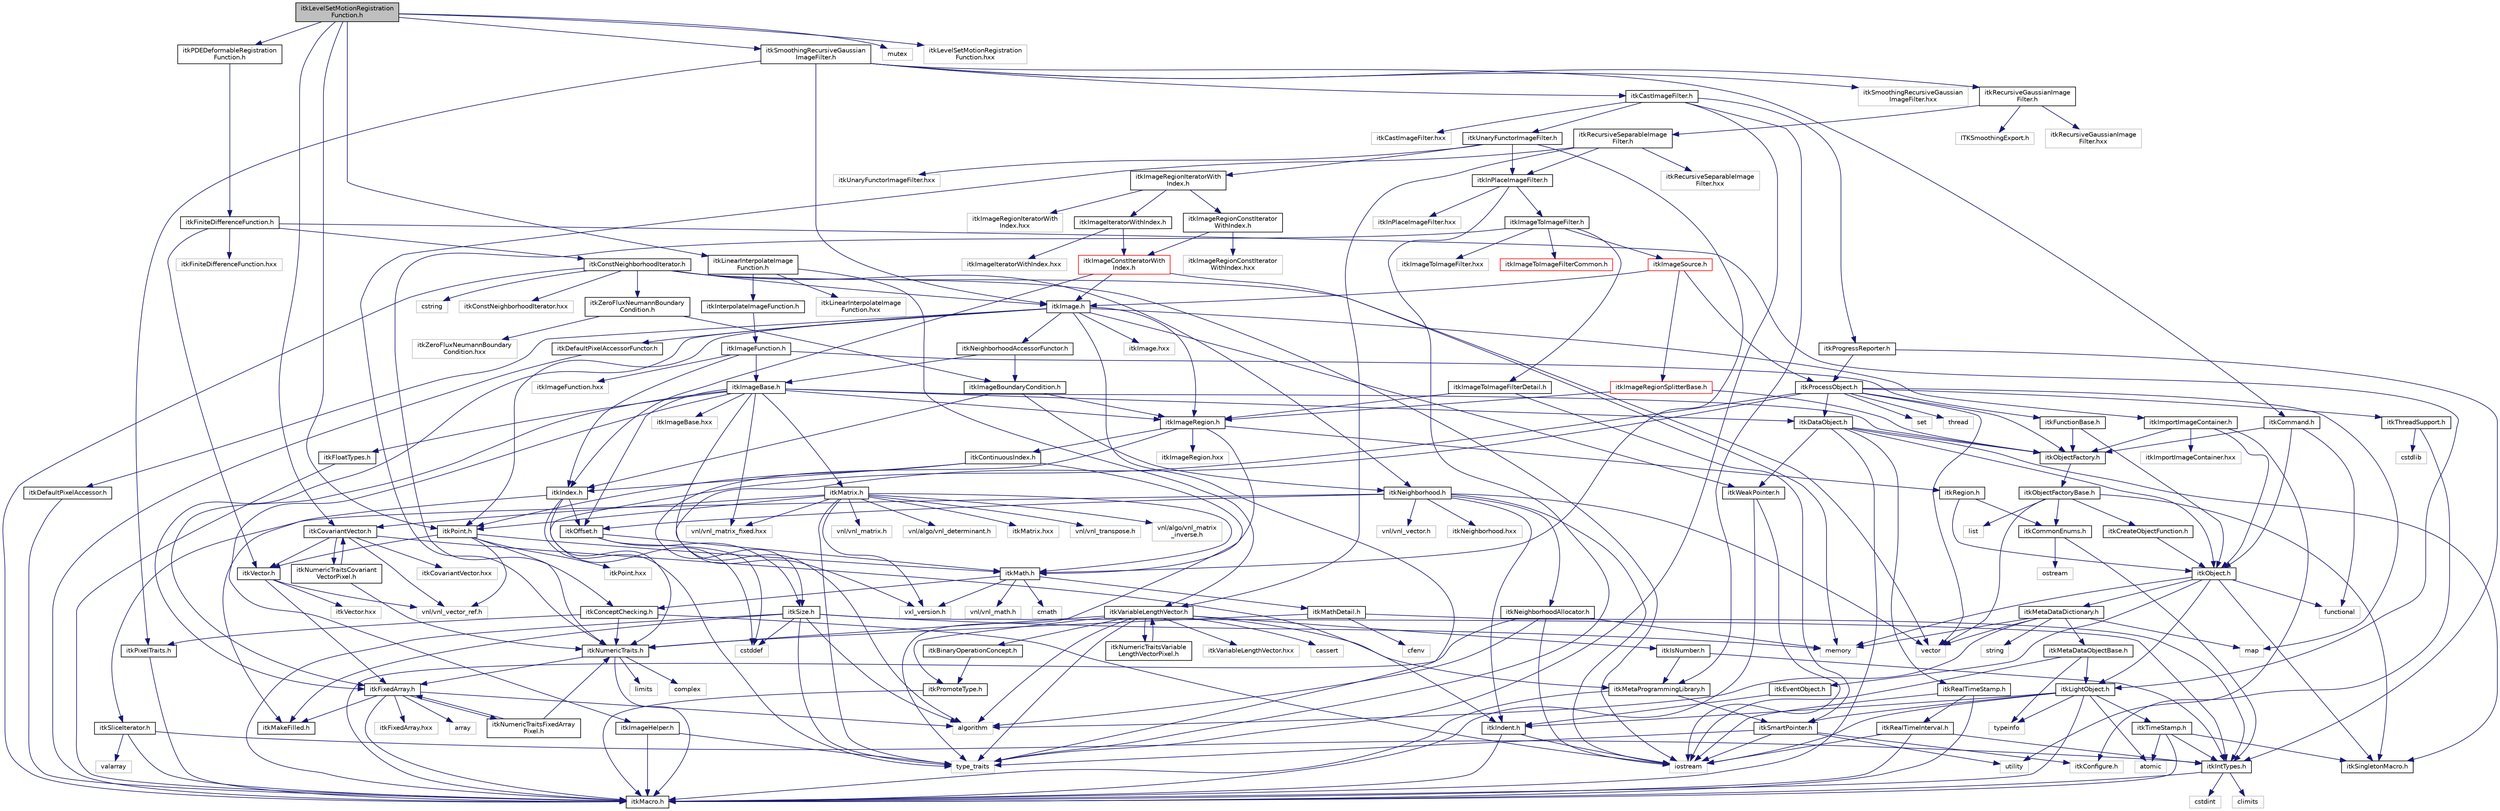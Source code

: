 digraph "itkLevelSetMotionRegistrationFunction.h"
{
 // LATEX_PDF_SIZE
  edge [fontname="Helvetica",fontsize="10",labelfontname="Helvetica",labelfontsize="10"];
  node [fontname="Helvetica",fontsize="10",shape=record];
  Node1 [label="itkLevelSetMotionRegistration\lFunction.h",height=0.2,width=0.4,color="black", fillcolor="grey75", style="filled", fontcolor="black",tooltip=" "];
  Node1 -> Node2 [color="midnightblue",fontsize="10",style="solid",fontname="Helvetica"];
  Node2 [label="itkPDEDeformableRegistration\lFunction.h",height=0.2,width=0.4,color="black", fillcolor="white", style="filled",URL="$itkPDEDeformableRegistrationFunction_8h.html",tooltip=" "];
  Node2 -> Node3 [color="midnightblue",fontsize="10",style="solid",fontname="Helvetica"];
  Node3 [label="itkFiniteDifferenceFunction.h",height=0.2,width=0.4,color="black", fillcolor="white", style="filled",URL="$itkFiniteDifferenceFunction_8h.html",tooltip=" "];
  Node3 -> Node4 [color="midnightblue",fontsize="10",style="solid",fontname="Helvetica"];
  Node4 [label="itkLightObject.h",height=0.2,width=0.4,color="black", fillcolor="white", style="filled",URL="$itkLightObject_8h.html",tooltip=" "];
  Node4 -> Node5 [color="midnightblue",fontsize="10",style="solid",fontname="Helvetica"];
  Node5 [label="itkMacro.h",height=0.2,width=0.4,color="black", fillcolor="white", style="filled",URL="$itkMacro_8h.html",tooltip=" "];
  Node4 -> Node6 [color="midnightblue",fontsize="10",style="solid",fontname="Helvetica"];
  Node6 [label="itkSmartPointer.h",height=0.2,width=0.4,color="black", fillcolor="white", style="filled",URL="$itkSmartPointer_8h.html",tooltip=" "];
  Node6 -> Node7 [color="midnightblue",fontsize="10",style="solid",fontname="Helvetica"];
  Node7 [label="iostream",height=0.2,width=0.4,color="grey75", fillcolor="white", style="filled",tooltip=" "];
  Node6 -> Node8 [color="midnightblue",fontsize="10",style="solid",fontname="Helvetica"];
  Node8 [label="utility",height=0.2,width=0.4,color="grey75", fillcolor="white", style="filled",tooltip=" "];
  Node6 -> Node9 [color="midnightblue",fontsize="10",style="solid",fontname="Helvetica"];
  Node9 [label="type_traits",height=0.2,width=0.4,color="grey75", fillcolor="white", style="filled",tooltip=" "];
  Node6 -> Node10 [color="midnightblue",fontsize="10",style="solid",fontname="Helvetica"];
  Node10 [label="itkConfigure.h",height=0.2,width=0.4,color="grey75", fillcolor="white", style="filled",tooltip=" "];
  Node4 -> Node11 [color="midnightblue",fontsize="10",style="solid",fontname="Helvetica"];
  Node11 [label="itkTimeStamp.h",height=0.2,width=0.4,color="black", fillcolor="white", style="filled",URL="$itkTimeStamp_8h.html",tooltip=" "];
  Node11 -> Node5 [color="midnightblue",fontsize="10",style="solid",fontname="Helvetica"];
  Node11 -> Node12 [color="midnightblue",fontsize="10",style="solid",fontname="Helvetica"];
  Node12 [label="itkIntTypes.h",height=0.2,width=0.4,color="black", fillcolor="white", style="filled",URL="$itkIntTypes_8h.html",tooltip=" "];
  Node12 -> Node5 [color="midnightblue",fontsize="10",style="solid",fontname="Helvetica"];
  Node12 -> Node13 [color="midnightblue",fontsize="10",style="solid",fontname="Helvetica"];
  Node13 [label="cstdint",height=0.2,width=0.4,color="grey75", fillcolor="white", style="filled",tooltip=" "];
  Node12 -> Node14 [color="midnightblue",fontsize="10",style="solid",fontname="Helvetica"];
  Node14 [label="climits",height=0.2,width=0.4,color="grey75", fillcolor="white", style="filled",tooltip=" "];
  Node11 -> Node15 [color="midnightblue",fontsize="10",style="solid",fontname="Helvetica"];
  Node15 [label="atomic",height=0.2,width=0.4,color="grey75", fillcolor="white", style="filled",tooltip=" "];
  Node11 -> Node16 [color="midnightblue",fontsize="10",style="solid",fontname="Helvetica"];
  Node16 [label="itkSingletonMacro.h",height=0.2,width=0.4,color="black", fillcolor="white", style="filled",URL="$itkSingletonMacro_8h.html",tooltip=" "];
  Node4 -> Node17 [color="midnightblue",fontsize="10",style="solid",fontname="Helvetica"];
  Node17 [label="itkIndent.h",height=0.2,width=0.4,color="black", fillcolor="white", style="filled",URL="$itkIndent_8h.html",tooltip=" "];
  Node17 -> Node5 [color="midnightblue",fontsize="10",style="solid",fontname="Helvetica"];
  Node17 -> Node7 [color="midnightblue",fontsize="10",style="solid",fontname="Helvetica"];
  Node4 -> Node15 [color="midnightblue",fontsize="10",style="solid",fontname="Helvetica"];
  Node4 -> Node7 [color="midnightblue",fontsize="10",style="solid",fontname="Helvetica"];
  Node4 -> Node18 [color="midnightblue",fontsize="10",style="solid",fontname="Helvetica"];
  Node18 [label="typeinfo",height=0.2,width=0.4,color="grey75", fillcolor="white", style="filled",tooltip=" "];
  Node3 -> Node19 [color="midnightblue",fontsize="10",style="solid",fontname="Helvetica"];
  Node19 [label="itkConstNeighborhoodIterator.h",height=0.2,width=0.4,color="black", fillcolor="white", style="filled",URL="$itkConstNeighborhoodIterator_8h.html",tooltip=" "];
  Node19 -> Node20 [color="midnightblue",fontsize="10",style="solid",fontname="Helvetica"];
  Node20 [label="vector",height=0.2,width=0.4,color="grey75", fillcolor="white", style="filled",tooltip=" "];
  Node19 -> Node21 [color="midnightblue",fontsize="10",style="solid",fontname="Helvetica"];
  Node21 [label="cstring",height=0.2,width=0.4,color="grey75", fillcolor="white", style="filled",tooltip=" "];
  Node19 -> Node7 [color="midnightblue",fontsize="10",style="solid",fontname="Helvetica"];
  Node19 -> Node22 [color="midnightblue",fontsize="10",style="solid",fontname="Helvetica"];
  Node22 [label="itkImage.h",height=0.2,width=0.4,color="black", fillcolor="white", style="filled",URL="$itkImage_8h.html",tooltip=" "];
  Node22 -> Node23 [color="midnightblue",fontsize="10",style="solid",fontname="Helvetica"];
  Node23 [label="itkImageRegion.h",height=0.2,width=0.4,color="black", fillcolor="white", style="filled",URL="$itkImageRegion_8h.html",tooltip=" "];
  Node23 -> Node24 [color="midnightblue",fontsize="10",style="solid",fontname="Helvetica"];
  Node24 [label="itkRegion.h",height=0.2,width=0.4,color="black", fillcolor="white", style="filled",URL="$itkRegion_8h.html",tooltip=" "];
  Node24 -> Node25 [color="midnightblue",fontsize="10",style="solid",fontname="Helvetica"];
  Node25 [label="itkObject.h",height=0.2,width=0.4,color="black", fillcolor="white", style="filled",URL="$itkObject_8h.html",tooltip=" "];
  Node25 -> Node4 [color="midnightblue",fontsize="10",style="solid",fontname="Helvetica"];
  Node25 -> Node26 [color="midnightblue",fontsize="10",style="solid",fontname="Helvetica"];
  Node26 [label="itkEventObject.h",height=0.2,width=0.4,color="black", fillcolor="white", style="filled",URL="$itkEventObject_8h.html",tooltip=" "];
  Node26 -> Node17 [color="midnightblue",fontsize="10",style="solid",fontname="Helvetica"];
  Node25 -> Node27 [color="midnightblue",fontsize="10",style="solid",fontname="Helvetica"];
  Node27 [label="itkMetaDataDictionary.h",height=0.2,width=0.4,color="black", fillcolor="white", style="filled",URL="$itkMetaDataDictionary_8h.html",tooltip=" "];
  Node27 -> Node28 [color="midnightblue",fontsize="10",style="solid",fontname="Helvetica"];
  Node28 [label="itkMetaDataObjectBase.h",height=0.2,width=0.4,color="black", fillcolor="white", style="filled",URL="$itkMetaDataObjectBase_8h.html",tooltip=" "];
  Node28 -> Node4 [color="midnightblue",fontsize="10",style="solid",fontname="Helvetica"];
  Node28 -> Node18 [color="midnightblue",fontsize="10",style="solid",fontname="Helvetica"];
  Node28 -> Node7 [color="midnightblue",fontsize="10",style="solid",fontname="Helvetica"];
  Node27 -> Node29 [color="midnightblue",fontsize="10",style="solid",fontname="Helvetica"];
  Node29 [label="algorithm",height=0.2,width=0.4,color="grey75", fillcolor="white", style="filled",tooltip=" "];
  Node27 -> Node20 [color="midnightblue",fontsize="10",style="solid",fontname="Helvetica"];
  Node27 -> Node30 [color="midnightblue",fontsize="10",style="solid",fontname="Helvetica"];
  Node30 [label="map",height=0.2,width=0.4,color="grey75", fillcolor="white", style="filled",tooltip=" "];
  Node27 -> Node31 [color="midnightblue",fontsize="10",style="solid",fontname="Helvetica"];
  Node31 [label="string",height=0.2,width=0.4,color="grey75", fillcolor="white", style="filled",tooltip=" "];
  Node27 -> Node32 [color="midnightblue",fontsize="10",style="solid",fontname="Helvetica"];
  Node32 [label="memory",height=0.2,width=0.4,color="grey75", fillcolor="white", style="filled",tooltip=" "];
  Node25 -> Node16 [color="midnightblue",fontsize="10",style="solid",fontname="Helvetica"];
  Node25 -> Node33 [color="midnightblue",fontsize="10",style="solid",fontname="Helvetica"];
  Node33 [label="functional",height=0.2,width=0.4,color="grey75", fillcolor="white", style="filled",tooltip=" "];
  Node25 -> Node32 [color="midnightblue",fontsize="10",style="solid",fontname="Helvetica"];
  Node24 -> Node34 [color="midnightblue",fontsize="10",style="solid",fontname="Helvetica"];
  Node34 [label="itkCommonEnums.h",height=0.2,width=0.4,color="black", fillcolor="white", style="filled",URL="$itkCommonEnums_8h.html",tooltip=" "];
  Node34 -> Node12 [color="midnightblue",fontsize="10",style="solid",fontname="Helvetica"];
  Node34 -> Node35 [color="midnightblue",fontsize="10",style="solid",fontname="Helvetica"];
  Node35 [label="ostream",height=0.2,width=0.4,color="grey75", fillcolor="white", style="filled",tooltip=" "];
  Node23 -> Node36 [color="midnightblue",fontsize="10",style="solid",fontname="Helvetica"];
  Node36 [label="itkSize.h",height=0.2,width=0.4,color="black", fillcolor="white", style="filled",URL="$itkSize_8h.html",tooltip=" "];
  Node36 -> Node12 [color="midnightblue",fontsize="10",style="solid",fontname="Helvetica"];
  Node36 -> Node5 [color="midnightblue",fontsize="10",style="solid",fontname="Helvetica"];
  Node36 -> Node37 [color="midnightblue",fontsize="10",style="solid",fontname="Helvetica"];
  Node37 [label="itkMakeFilled.h",height=0.2,width=0.4,color="black", fillcolor="white", style="filled",URL="$itkMakeFilled_8h.html",tooltip=" "];
  Node36 -> Node29 [color="midnightblue",fontsize="10",style="solid",fontname="Helvetica"];
  Node36 -> Node38 [color="midnightblue",fontsize="10",style="solid",fontname="Helvetica"];
  Node38 [label="cstddef",height=0.2,width=0.4,color="grey75", fillcolor="white", style="filled",tooltip=" "];
  Node36 -> Node9 [color="midnightblue",fontsize="10",style="solid",fontname="Helvetica"];
  Node36 -> Node32 [color="midnightblue",fontsize="10",style="solid",fontname="Helvetica"];
  Node23 -> Node39 [color="midnightblue",fontsize="10",style="solid",fontname="Helvetica"];
  Node39 [label="itkContinuousIndex.h",height=0.2,width=0.4,color="black", fillcolor="white", style="filled",URL="$itkContinuousIndex_8h.html",tooltip=" "];
  Node39 -> Node40 [color="midnightblue",fontsize="10",style="solid",fontname="Helvetica"];
  Node40 [label="itkPoint.h",height=0.2,width=0.4,color="black", fillcolor="white", style="filled",URL="$itkPoint_8h.html",tooltip=" "];
  Node40 -> Node41 [color="midnightblue",fontsize="10",style="solid",fontname="Helvetica"];
  Node41 [label="itkNumericTraits.h",height=0.2,width=0.4,color="black", fillcolor="white", style="filled",URL="$itkNumericTraits_8h.html",tooltip=" "];
  Node41 -> Node5 [color="midnightblue",fontsize="10",style="solid",fontname="Helvetica"];
  Node41 -> Node42 [color="midnightblue",fontsize="10",style="solid",fontname="Helvetica"];
  Node42 [label="limits",height=0.2,width=0.4,color="grey75", fillcolor="white", style="filled",tooltip=" "];
  Node41 -> Node43 [color="midnightblue",fontsize="10",style="solid",fontname="Helvetica"];
  Node43 [label="complex",height=0.2,width=0.4,color="grey75", fillcolor="white", style="filled",tooltip=" "];
  Node41 -> Node44 [color="midnightblue",fontsize="10",style="solid",fontname="Helvetica"];
  Node44 [label="itkFixedArray.h",height=0.2,width=0.4,color="black", fillcolor="white", style="filled",URL="$itkFixedArray_8h.html",tooltip=" "];
  Node44 -> Node5 [color="midnightblue",fontsize="10",style="solid",fontname="Helvetica"];
  Node44 -> Node37 [color="midnightblue",fontsize="10",style="solid",fontname="Helvetica"];
  Node44 -> Node29 [color="midnightblue",fontsize="10",style="solid",fontname="Helvetica"];
  Node44 -> Node45 [color="midnightblue",fontsize="10",style="solid",fontname="Helvetica"];
  Node45 [label="array",height=0.2,width=0.4,color="grey75", fillcolor="white", style="filled",tooltip=" "];
  Node44 -> Node46 [color="midnightblue",fontsize="10",style="solid",fontname="Helvetica"];
  Node46 [label="itkFixedArray.hxx",height=0.2,width=0.4,color="grey75", fillcolor="white", style="filled",tooltip=" "];
  Node44 -> Node47 [color="midnightblue",fontsize="10",style="solid",fontname="Helvetica"];
  Node47 [label="itkNumericTraitsFixedArray\lPixel.h",height=0.2,width=0.4,color="black", fillcolor="white", style="filled",URL="$itkNumericTraitsFixedArrayPixel_8h.html",tooltip=" "];
  Node47 -> Node41 [color="midnightblue",fontsize="10",style="solid",fontname="Helvetica"];
  Node47 -> Node44 [color="midnightblue",fontsize="10",style="solid",fontname="Helvetica"];
  Node40 -> Node48 [color="midnightblue",fontsize="10",style="solid",fontname="Helvetica"];
  Node48 [label="itkVector.h",height=0.2,width=0.4,color="black", fillcolor="white", style="filled",URL="$itkVector_8h.html",tooltip=" "];
  Node48 -> Node44 [color="midnightblue",fontsize="10",style="solid",fontname="Helvetica"];
  Node48 -> Node49 [color="midnightblue",fontsize="10",style="solid",fontname="Helvetica"];
  Node49 [label="vnl/vnl_vector_ref.h",height=0.2,width=0.4,color="grey75", fillcolor="white", style="filled",tooltip=" "];
  Node48 -> Node50 [color="midnightblue",fontsize="10",style="solid",fontname="Helvetica"];
  Node50 [label="itkVector.hxx",height=0.2,width=0.4,color="grey75", fillcolor="white", style="filled",tooltip=" "];
  Node40 -> Node49 [color="midnightblue",fontsize="10",style="solid",fontname="Helvetica"];
  Node40 -> Node51 [color="midnightblue",fontsize="10",style="solid",fontname="Helvetica"];
  Node51 [label="itkMath.h",height=0.2,width=0.4,color="black", fillcolor="white", style="filled",URL="$itkMath_8h.html",tooltip=" "];
  Node51 -> Node52 [color="midnightblue",fontsize="10",style="solid",fontname="Helvetica"];
  Node52 [label="cmath",height=0.2,width=0.4,color="grey75", fillcolor="white", style="filled",tooltip=" "];
  Node51 -> Node53 [color="midnightblue",fontsize="10",style="solid",fontname="Helvetica"];
  Node53 [label="itkMathDetail.h",height=0.2,width=0.4,color="black", fillcolor="white", style="filled",URL="$itkMathDetail_8h.html",tooltip=" "];
  Node53 -> Node12 [color="midnightblue",fontsize="10",style="solid",fontname="Helvetica"];
  Node53 -> Node41 [color="midnightblue",fontsize="10",style="solid",fontname="Helvetica"];
  Node53 -> Node54 [color="midnightblue",fontsize="10",style="solid",fontname="Helvetica"];
  Node54 [label="cfenv",height=0.2,width=0.4,color="grey75", fillcolor="white", style="filled",tooltip=" "];
  Node51 -> Node55 [color="midnightblue",fontsize="10",style="solid",fontname="Helvetica"];
  Node55 [label="itkConceptChecking.h",height=0.2,width=0.4,color="black", fillcolor="white", style="filled",URL="$itkConceptChecking_8h.html",tooltip=" "];
  Node55 -> Node56 [color="midnightblue",fontsize="10",style="solid",fontname="Helvetica"];
  Node56 [label="itkPixelTraits.h",height=0.2,width=0.4,color="black", fillcolor="white", style="filled",URL="$itkPixelTraits_8h.html",tooltip=" "];
  Node56 -> Node5 [color="midnightblue",fontsize="10",style="solid",fontname="Helvetica"];
  Node55 -> Node41 [color="midnightblue",fontsize="10",style="solid",fontname="Helvetica"];
  Node55 -> Node7 [color="midnightblue",fontsize="10",style="solid",fontname="Helvetica"];
  Node51 -> Node57 [color="midnightblue",fontsize="10",style="solid",fontname="Helvetica"];
  Node57 [label="vnl/vnl_math.h",height=0.2,width=0.4,color="grey75", fillcolor="white", style="filled",tooltip=" "];
  Node51 -> Node58 [color="midnightblue",fontsize="10",style="solid",fontname="Helvetica"];
  Node58 [label="vxl_version.h",height=0.2,width=0.4,color="grey75", fillcolor="white", style="filled",tooltip=" "];
  Node40 -> Node59 [color="midnightblue",fontsize="10",style="solid",fontname="Helvetica"];
  Node59 [label="itkPoint.hxx",height=0.2,width=0.4,color="grey75", fillcolor="white", style="filled",tooltip=" "];
  Node39 -> Node60 [color="midnightblue",fontsize="10",style="solid",fontname="Helvetica"];
  Node60 [label="itkIndex.h",height=0.2,width=0.4,color="black", fillcolor="white", style="filled",URL="$itkIndex_8h.html",tooltip=" "];
  Node60 -> Node37 [color="midnightblue",fontsize="10",style="solid",fontname="Helvetica"];
  Node60 -> Node61 [color="midnightblue",fontsize="10",style="solid",fontname="Helvetica"];
  Node61 [label="itkOffset.h",height=0.2,width=0.4,color="black", fillcolor="white", style="filled",URL="$itkOffset_8h.html",tooltip=" "];
  Node61 -> Node36 [color="midnightblue",fontsize="10",style="solid",fontname="Helvetica"];
  Node61 -> Node51 [color="midnightblue",fontsize="10",style="solid",fontname="Helvetica"];
  Node61 -> Node38 [color="midnightblue",fontsize="10",style="solid",fontname="Helvetica"];
  Node60 -> Node38 [color="midnightblue",fontsize="10",style="solid",fontname="Helvetica"];
  Node60 -> Node9 [color="midnightblue",fontsize="10",style="solid",fontname="Helvetica"];
  Node39 -> Node9 [color="midnightblue",fontsize="10",style="solid",fontname="Helvetica"];
  Node23 -> Node51 [color="midnightblue",fontsize="10",style="solid",fontname="Helvetica"];
  Node23 -> Node62 [color="midnightblue",fontsize="10",style="solid",fontname="Helvetica"];
  Node62 [label="itkImageRegion.hxx",height=0.2,width=0.4,color="grey75", fillcolor="white", style="filled",tooltip=" "];
  Node22 -> Node63 [color="midnightblue",fontsize="10",style="solid",fontname="Helvetica"];
  Node63 [label="itkImportImageContainer.h",height=0.2,width=0.4,color="black", fillcolor="white", style="filled",URL="$itkImportImageContainer_8h.html",tooltip=" "];
  Node63 -> Node25 [color="midnightblue",fontsize="10",style="solid",fontname="Helvetica"];
  Node63 -> Node64 [color="midnightblue",fontsize="10",style="solid",fontname="Helvetica"];
  Node64 [label="itkObjectFactory.h",height=0.2,width=0.4,color="black", fillcolor="white", style="filled",URL="$itkObjectFactory_8h.html",tooltip=" "];
  Node64 -> Node65 [color="midnightblue",fontsize="10",style="solid",fontname="Helvetica"];
  Node65 [label="itkObjectFactoryBase.h",height=0.2,width=0.4,color="black", fillcolor="white", style="filled",URL="$itkObjectFactoryBase_8h.html",tooltip=" "];
  Node65 -> Node66 [color="midnightblue",fontsize="10",style="solid",fontname="Helvetica"];
  Node66 [label="itkCreateObjectFunction.h",height=0.2,width=0.4,color="black", fillcolor="white", style="filled",URL="$itkCreateObjectFunction_8h.html",tooltip=" "];
  Node66 -> Node25 [color="midnightblue",fontsize="10",style="solid",fontname="Helvetica"];
  Node65 -> Node16 [color="midnightblue",fontsize="10",style="solid",fontname="Helvetica"];
  Node65 -> Node34 [color="midnightblue",fontsize="10",style="solid",fontname="Helvetica"];
  Node65 -> Node67 [color="midnightblue",fontsize="10",style="solid",fontname="Helvetica"];
  Node67 [label="list",height=0.2,width=0.4,color="grey75", fillcolor="white", style="filled",tooltip=" "];
  Node65 -> Node20 [color="midnightblue",fontsize="10",style="solid",fontname="Helvetica"];
  Node63 -> Node8 [color="midnightblue",fontsize="10",style="solid",fontname="Helvetica"];
  Node63 -> Node68 [color="midnightblue",fontsize="10",style="solid",fontname="Helvetica"];
  Node68 [label="itkImportImageContainer.hxx",height=0.2,width=0.4,color="grey75", fillcolor="white", style="filled",tooltip=" "];
  Node22 -> Node69 [color="midnightblue",fontsize="10",style="solid",fontname="Helvetica"];
  Node69 [label="itkDefaultPixelAccessor.h",height=0.2,width=0.4,color="black", fillcolor="white", style="filled",URL="$itkDefaultPixelAccessor_8h.html",tooltip=" "];
  Node69 -> Node5 [color="midnightblue",fontsize="10",style="solid",fontname="Helvetica"];
  Node22 -> Node70 [color="midnightblue",fontsize="10",style="solid",fontname="Helvetica"];
  Node70 [label="itkDefaultPixelAccessorFunctor.h",height=0.2,width=0.4,color="black", fillcolor="white", style="filled",URL="$itkDefaultPixelAccessorFunctor_8h.html",tooltip=" "];
  Node70 -> Node5 [color="midnightblue",fontsize="10",style="solid",fontname="Helvetica"];
  Node22 -> Node40 [color="midnightblue",fontsize="10",style="solid",fontname="Helvetica"];
  Node22 -> Node44 [color="midnightblue",fontsize="10",style="solid",fontname="Helvetica"];
  Node22 -> Node71 [color="midnightblue",fontsize="10",style="solid",fontname="Helvetica"];
  Node71 [label="itkWeakPointer.h",height=0.2,width=0.4,color="black", fillcolor="white", style="filled",URL="$itkWeakPointer_8h.html",tooltip=" "];
  Node71 -> Node5 [color="midnightblue",fontsize="10",style="solid",fontname="Helvetica"];
  Node71 -> Node7 [color="midnightblue",fontsize="10",style="solid",fontname="Helvetica"];
  Node22 -> Node72 [color="midnightblue",fontsize="10",style="solid",fontname="Helvetica"];
  Node72 [label="itkNeighborhoodAccessorFunctor.h",height=0.2,width=0.4,color="black", fillcolor="white", style="filled",URL="$itkNeighborhoodAccessorFunctor_8h.html",tooltip=" "];
  Node72 -> Node73 [color="midnightblue",fontsize="10",style="solid",fontname="Helvetica"];
  Node73 [label="itkImageBoundaryCondition.h",height=0.2,width=0.4,color="black", fillcolor="white", style="filled",URL="$itkImageBoundaryCondition_8h.html",tooltip=" "];
  Node73 -> Node60 [color="midnightblue",fontsize="10",style="solid",fontname="Helvetica"];
  Node73 -> Node74 [color="midnightblue",fontsize="10",style="solid",fontname="Helvetica"];
  Node74 [label="itkNeighborhood.h",height=0.2,width=0.4,color="black", fillcolor="white", style="filled",URL="$itkNeighborhood_8h.html",tooltip=" "];
  Node74 -> Node7 [color="midnightblue",fontsize="10",style="solid",fontname="Helvetica"];
  Node74 -> Node75 [color="midnightblue",fontsize="10",style="solid",fontname="Helvetica"];
  Node75 [label="itkNeighborhoodAllocator.h",height=0.2,width=0.4,color="black", fillcolor="white", style="filled",URL="$itkNeighborhoodAllocator_8h.html",tooltip=" "];
  Node75 -> Node29 [color="midnightblue",fontsize="10",style="solid",fontname="Helvetica"];
  Node75 -> Node7 [color="midnightblue",fontsize="10",style="solid",fontname="Helvetica"];
  Node75 -> Node32 [color="midnightblue",fontsize="10",style="solid",fontname="Helvetica"];
  Node75 -> Node5 [color="midnightblue",fontsize="10",style="solid",fontname="Helvetica"];
  Node74 -> Node17 [color="midnightblue",fontsize="10",style="solid",fontname="Helvetica"];
  Node74 -> Node76 [color="midnightblue",fontsize="10",style="solid",fontname="Helvetica"];
  Node76 [label="itkSliceIterator.h",height=0.2,width=0.4,color="black", fillcolor="white", style="filled",URL="$itkSliceIterator_8h.html",tooltip=" "];
  Node76 -> Node5 [color="midnightblue",fontsize="10",style="solid",fontname="Helvetica"];
  Node76 -> Node12 [color="midnightblue",fontsize="10",style="solid",fontname="Helvetica"];
  Node76 -> Node77 [color="midnightblue",fontsize="10",style="solid",fontname="Helvetica"];
  Node77 [label="valarray",height=0.2,width=0.4,color="grey75", fillcolor="white", style="filled",tooltip=" "];
  Node74 -> Node78 [color="midnightblue",fontsize="10",style="solid",fontname="Helvetica"];
  Node78 [label="vnl/vnl_vector.h",height=0.2,width=0.4,color="grey75", fillcolor="white", style="filled",tooltip=" "];
  Node74 -> Node61 [color="midnightblue",fontsize="10",style="solid",fontname="Helvetica"];
  Node74 -> Node20 [color="midnightblue",fontsize="10",style="solid",fontname="Helvetica"];
  Node74 -> Node79 [color="midnightblue",fontsize="10",style="solid",fontname="Helvetica"];
  Node79 [label="itkNeighborhood.hxx",height=0.2,width=0.4,color="grey75", fillcolor="white", style="filled",tooltip=" "];
  Node73 -> Node23 [color="midnightblue",fontsize="10",style="solid",fontname="Helvetica"];
  Node72 -> Node80 [color="midnightblue",fontsize="10",style="solid",fontname="Helvetica"];
  Node80 [label="itkImageBase.h",height=0.2,width=0.4,color="black", fillcolor="white", style="filled",URL="$itkImageBase_8h.html",tooltip=" "];
  Node80 -> Node81 [color="midnightblue",fontsize="10",style="solid",fontname="Helvetica"];
  Node81 [label="itkDataObject.h",height=0.2,width=0.4,color="black", fillcolor="white", style="filled",URL="$itkDataObject_8h.html",tooltip=" "];
  Node81 -> Node25 [color="midnightblue",fontsize="10",style="solid",fontname="Helvetica"];
  Node81 -> Node5 [color="midnightblue",fontsize="10",style="solid",fontname="Helvetica"];
  Node81 -> Node16 [color="midnightblue",fontsize="10",style="solid",fontname="Helvetica"];
  Node81 -> Node71 [color="midnightblue",fontsize="10",style="solid",fontname="Helvetica"];
  Node81 -> Node82 [color="midnightblue",fontsize="10",style="solid",fontname="Helvetica"];
  Node82 [label="itkRealTimeStamp.h",height=0.2,width=0.4,color="black", fillcolor="white", style="filled",URL="$itkRealTimeStamp_8h.html",tooltip=" "];
  Node82 -> Node83 [color="midnightblue",fontsize="10",style="solid",fontname="Helvetica"];
  Node83 [label="itkRealTimeInterval.h",height=0.2,width=0.4,color="black", fillcolor="white", style="filled",URL="$itkRealTimeInterval_8h.html",tooltip=" "];
  Node83 -> Node12 [color="midnightblue",fontsize="10",style="solid",fontname="Helvetica"];
  Node83 -> Node5 [color="midnightblue",fontsize="10",style="solid",fontname="Helvetica"];
  Node83 -> Node7 [color="midnightblue",fontsize="10",style="solid",fontname="Helvetica"];
  Node82 -> Node5 [color="midnightblue",fontsize="10",style="solid",fontname="Helvetica"];
  Node82 -> Node7 [color="midnightblue",fontsize="10",style="solid",fontname="Helvetica"];
  Node81 -> Node64 [color="midnightblue",fontsize="10",style="solid",fontname="Helvetica"];
  Node80 -> Node23 [color="midnightblue",fontsize="10",style="solid",fontname="Helvetica"];
  Node80 -> Node84 [color="midnightblue",fontsize="10",style="solid",fontname="Helvetica"];
  Node84 [label="itkMatrix.h",height=0.2,width=0.4,color="black", fillcolor="white", style="filled",URL="$itkMatrix_8h.html",tooltip=" "];
  Node84 -> Node40 [color="midnightblue",fontsize="10",style="solid",fontname="Helvetica"];
  Node84 -> Node85 [color="midnightblue",fontsize="10",style="solid",fontname="Helvetica"];
  Node85 [label="itkCovariantVector.h",height=0.2,width=0.4,color="black", fillcolor="white", style="filled",URL="$itkCovariantVector_8h.html",tooltip=" "];
  Node85 -> Node17 [color="midnightblue",fontsize="10",style="solid",fontname="Helvetica"];
  Node85 -> Node48 [color="midnightblue",fontsize="10",style="solid",fontname="Helvetica"];
  Node85 -> Node49 [color="midnightblue",fontsize="10",style="solid",fontname="Helvetica"];
  Node85 -> Node86 [color="midnightblue",fontsize="10",style="solid",fontname="Helvetica"];
  Node86 [label="itkNumericTraitsCovariant\lVectorPixel.h",height=0.2,width=0.4,color="black", fillcolor="white", style="filled",URL="$itkNumericTraitsCovariantVectorPixel_8h.html",tooltip=" "];
  Node86 -> Node41 [color="midnightblue",fontsize="10",style="solid",fontname="Helvetica"];
  Node86 -> Node85 [color="midnightblue",fontsize="10",style="solid",fontname="Helvetica"];
  Node85 -> Node87 [color="midnightblue",fontsize="10",style="solid",fontname="Helvetica"];
  Node87 [label="itkCovariantVector.hxx",height=0.2,width=0.4,color="grey75", fillcolor="white", style="filled",tooltip=" "];
  Node84 -> Node58 [color="midnightblue",fontsize="10",style="solid",fontname="Helvetica"];
  Node84 -> Node88 [color="midnightblue",fontsize="10",style="solid",fontname="Helvetica"];
  Node88 [label="vnl/vnl_matrix_fixed.hxx",height=0.2,width=0.4,color="grey75", fillcolor="white", style="filled",tooltip=" "];
  Node84 -> Node89 [color="midnightblue",fontsize="10",style="solid",fontname="Helvetica"];
  Node89 [label="vnl/vnl_transpose.h",height=0.2,width=0.4,color="grey75", fillcolor="white", style="filled",tooltip=" "];
  Node84 -> Node90 [color="midnightblue",fontsize="10",style="solid",fontname="Helvetica"];
  Node90 [label="vnl/algo/vnl_matrix\l_inverse.h",height=0.2,width=0.4,color="grey75", fillcolor="white", style="filled",tooltip=" "];
  Node84 -> Node91 [color="midnightblue",fontsize="10",style="solid",fontname="Helvetica"];
  Node91 [label="vnl/vnl_matrix.h",height=0.2,width=0.4,color="grey75", fillcolor="white", style="filled",tooltip=" "];
  Node84 -> Node92 [color="midnightblue",fontsize="10",style="solid",fontname="Helvetica"];
  Node92 [label="vnl/algo/vnl_determinant.h",height=0.2,width=0.4,color="grey75", fillcolor="white", style="filled",tooltip=" "];
  Node84 -> Node51 [color="midnightblue",fontsize="10",style="solid",fontname="Helvetica"];
  Node84 -> Node9 [color="midnightblue",fontsize="10",style="solid",fontname="Helvetica"];
  Node84 -> Node93 [color="midnightblue",fontsize="10",style="solid",fontname="Helvetica"];
  Node93 [label="itkMatrix.hxx",height=0.2,width=0.4,color="grey75", fillcolor="white", style="filled",tooltip=" "];
  Node80 -> Node64 [color="midnightblue",fontsize="10",style="solid",fontname="Helvetica"];
  Node80 -> Node61 [color="midnightblue",fontsize="10",style="solid",fontname="Helvetica"];
  Node80 -> Node44 [color="midnightblue",fontsize="10",style="solid",fontname="Helvetica"];
  Node80 -> Node94 [color="midnightblue",fontsize="10",style="solid",fontname="Helvetica"];
  Node94 [label="itkImageHelper.h",height=0.2,width=0.4,color="black", fillcolor="white", style="filled",URL="$itkImageHelper_8h.html",tooltip=" "];
  Node94 -> Node5 [color="midnightblue",fontsize="10",style="solid",fontname="Helvetica"];
  Node94 -> Node9 [color="midnightblue",fontsize="10",style="solid",fontname="Helvetica"];
  Node80 -> Node95 [color="midnightblue",fontsize="10",style="solid",fontname="Helvetica"];
  Node95 [label="itkFloatTypes.h",height=0.2,width=0.4,color="black", fillcolor="white", style="filled",URL="$itkFloatTypes_8h.html",tooltip=" "];
  Node95 -> Node5 [color="midnightblue",fontsize="10",style="solid",fontname="Helvetica"];
  Node80 -> Node58 [color="midnightblue",fontsize="10",style="solid",fontname="Helvetica"];
  Node80 -> Node88 [color="midnightblue",fontsize="10",style="solid",fontname="Helvetica"];
  Node80 -> Node96 [color="midnightblue",fontsize="10",style="solid",fontname="Helvetica"];
  Node96 [label="itkImageBase.hxx",height=0.2,width=0.4,color="grey75", fillcolor="white", style="filled",tooltip=" "];
  Node22 -> Node9 [color="midnightblue",fontsize="10",style="solid",fontname="Helvetica"];
  Node22 -> Node97 [color="midnightblue",fontsize="10",style="solid",fontname="Helvetica"];
  Node97 [label="itkImage.hxx",height=0.2,width=0.4,color="grey75", fillcolor="white", style="filled",tooltip=" "];
  Node19 -> Node74 [color="midnightblue",fontsize="10",style="solid",fontname="Helvetica"];
  Node19 -> Node5 [color="midnightblue",fontsize="10",style="solid",fontname="Helvetica"];
  Node19 -> Node98 [color="midnightblue",fontsize="10",style="solid",fontname="Helvetica"];
  Node98 [label="itkZeroFluxNeumannBoundary\lCondition.h",height=0.2,width=0.4,color="black", fillcolor="white", style="filled",URL="$itkZeroFluxNeumannBoundaryCondition_8h.html",tooltip=" "];
  Node98 -> Node73 [color="midnightblue",fontsize="10",style="solid",fontname="Helvetica"];
  Node98 -> Node99 [color="midnightblue",fontsize="10",style="solid",fontname="Helvetica"];
  Node99 [label="itkZeroFluxNeumannBoundary\lCondition.hxx",height=0.2,width=0.4,color="grey75", fillcolor="white", style="filled",tooltip=" "];
  Node19 -> Node100 [color="midnightblue",fontsize="10",style="solid",fontname="Helvetica"];
  Node100 [label="itkConstNeighborhoodIterator.hxx",height=0.2,width=0.4,color="grey75", fillcolor="white", style="filled",tooltip=" "];
  Node3 -> Node48 [color="midnightblue",fontsize="10",style="solid",fontname="Helvetica"];
  Node3 -> Node101 [color="midnightblue",fontsize="10",style="solid",fontname="Helvetica"];
  Node101 [label="itkFiniteDifferenceFunction.hxx",height=0.2,width=0.4,color="grey75", fillcolor="white", style="filled",tooltip=" "];
  Node1 -> Node40 [color="midnightblue",fontsize="10",style="solid",fontname="Helvetica"];
  Node1 -> Node85 [color="midnightblue",fontsize="10",style="solid",fontname="Helvetica"];
  Node1 -> Node102 [color="midnightblue",fontsize="10",style="solid",fontname="Helvetica"];
  Node102 [label="itkLinearInterpolateImage\lFunction.h",height=0.2,width=0.4,color="black", fillcolor="white", style="filled",URL="$itkLinearInterpolateImageFunction_8h.html",tooltip=" "];
  Node102 -> Node103 [color="midnightblue",fontsize="10",style="solid",fontname="Helvetica"];
  Node103 [label="itkInterpolateImageFunction.h",height=0.2,width=0.4,color="black", fillcolor="white", style="filled",URL="$itkInterpolateImageFunction_8h.html",tooltip=" "];
  Node103 -> Node104 [color="midnightblue",fontsize="10",style="solid",fontname="Helvetica"];
  Node104 [label="itkImageFunction.h",height=0.2,width=0.4,color="black", fillcolor="white", style="filled",URL="$itkImageFunction_8h.html",tooltip=" "];
  Node104 -> Node105 [color="midnightblue",fontsize="10",style="solid",fontname="Helvetica"];
  Node105 [label="itkFunctionBase.h",height=0.2,width=0.4,color="black", fillcolor="white", style="filled",URL="$itkFunctionBase_8h.html",tooltip=" "];
  Node105 -> Node25 [color="midnightblue",fontsize="10",style="solid",fontname="Helvetica"];
  Node105 -> Node64 [color="midnightblue",fontsize="10",style="solid",fontname="Helvetica"];
  Node104 -> Node60 [color="midnightblue",fontsize="10",style="solid",fontname="Helvetica"];
  Node104 -> Node80 [color="midnightblue",fontsize="10",style="solid",fontname="Helvetica"];
  Node104 -> Node106 [color="midnightblue",fontsize="10",style="solid",fontname="Helvetica"];
  Node106 [label="itkImageFunction.hxx",height=0.2,width=0.4,color="grey75", fillcolor="white", style="filled",tooltip=" "];
  Node102 -> Node107 [color="midnightblue",fontsize="10",style="solid",fontname="Helvetica"];
  Node107 [label="itkVariableLengthVector.h",height=0.2,width=0.4,color="black", fillcolor="white", style="filled",URL="$itkVariableLengthVector_8h.html",tooltip=" "];
  Node107 -> Node108 [color="midnightblue",fontsize="10",style="solid",fontname="Helvetica"];
  Node108 [label="cassert",height=0.2,width=0.4,color="grey75", fillcolor="white", style="filled",tooltip=" "];
  Node107 -> Node29 [color="midnightblue",fontsize="10",style="solid",fontname="Helvetica"];
  Node107 -> Node9 [color="midnightblue",fontsize="10",style="solid",fontname="Helvetica"];
  Node107 -> Node41 [color="midnightblue",fontsize="10",style="solid",fontname="Helvetica"];
  Node107 -> Node109 [color="midnightblue",fontsize="10",style="solid",fontname="Helvetica"];
  Node109 [label="itkMetaProgrammingLibrary.h",height=0.2,width=0.4,color="black", fillcolor="white", style="filled",URL="$itkMetaProgrammingLibrary_8h.html",tooltip=" "];
  Node109 -> Node5 [color="midnightblue",fontsize="10",style="solid",fontname="Helvetica"];
  Node109 -> Node6 [color="midnightblue",fontsize="10",style="solid",fontname="Helvetica"];
  Node107 -> Node110 [color="midnightblue",fontsize="10",style="solid",fontname="Helvetica"];
  Node110 [label="itkIsNumber.h",height=0.2,width=0.4,color="black", fillcolor="white", style="filled",URL="$itkIsNumber_8h.html",tooltip=" "];
  Node110 -> Node109 [color="midnightblue",fontsize="10",style="solid",fontname="Helvetica"];
  Node110 -> Node12 [color="midnightblue",fontsize="10",style="solid",fontname="Helvetica"];
  Node107 -> Node111 [color="midnightblue",fontsize="10",style="solid",fontname="Helvetica"];
  Node111 [label="itkPromoteType.h",height=0.2,width=0.4,color="black", fillcolor="white", style="filled",URL="$itkPromoteType_8h.html",tooltip=" "];
  Node111 -> Node5 [color="midnightblue",fontsize="10",style="solid",fontname="Helvetica"];
  Node107 -> Node112 [color="midnightblue",fontsize="10",style="solid",fontname="Helvetica"];
  Node112 [label="itkBinaryOperationConcept.h",height=0.2,width=0.4,color="black", fillcolor="white", style="filled",URL="$itkBinaryOperationConcept_8h.html",tooltip=" "];
  Node112 -> Node111 [color="midnightblue",fontsize="10",style="solid",fontname="Helvetica"];
  Node107 -> Node113 [color="midnightblue",fontsize="10",style="solid",fontname="Helvetica"];
  Node113 [label="itkNumericTraitsVariable\lLengthVectorPixel.h",height=0.2,width=0.4,color="black", fillcolor="white", style="filled",URL="$itkNumericTraitsVariableLengthVectorPixel_8h.html",tooltip=" "];
  Node113 -> Node107 [color="midnightblue",fontsize="10",style="solid",fontname="Helvetica"];
  Node107 -> Node114 [color="midnightblue",fontsize="10",style="solid",fontname="Helvetica"];
  Node114 [label="itkVariableLengthVector.hxx",height=0.2,width=0.4,color="grey75", fillcolor="white", style="filled",tooltip=" "];
  Node102 -> Node115 [color="midnightblue",fontsize="10",style="solid",fontname="Helvetica"];
  Node115 [label="itkLinearInterpolateImage\lFunction.hxx",height=0.2,width=0.4,color="grey75", fillcolor="white", style="filled",tooltip=" "];
  Node1 -> Node116 [color="midnightblue",fontsize="10",style="solid",fontname="Helvetica"];
  Node116 [label="itkSmoothingRecursiveGaussian\lImageFilter.h",height=0.2,width=0.4,color="black", fillcolor="white", style="filled",URL="$itkSmoothingRecursiveGaussianImageFilter_8h.html",tooltip=" "];
  Node116 -> Node117 [color="midnightblue",fontsize="10",style="solid",fontname="Helvetica"];
  Node117 [label="itkRecursiveGaussianImage\lFilter.h",height=0.2,width=0.4,color="black", fillcolor="white", style="filled",URL="$itkRecursiveGaussianImageFilter_8h.html",tooltip=" "];
  Node117 -> Node118 [color="midnightblue",fontsize="10",style="solid",fontname="Helvetica"];
  Node118 [label="itkRecursiveSeparableImage\lFilter.h",height=0.2,width=0.4,color="black", fillcolor="white", style="filled",URL="$itkRecursiveSeparableImageFilter_8h.html",tooltip=" "];
  Node118 -> Node119 [color="midnightblue",fontsize="10",style="solid",fontname="Helvetica"];
  Node119 [label="itkInPlaceImageFilter.h",height=0.2,width=0.4,color="black", fillcolor="white", style="filled",URL="$itkInPlaceImageFilter_8h.html",tooltip=" "];
  Node119 -> Node120 [color="midnightblue",fontsize="10",style="solid",fontname="Helvetica"];
  Node120 [label="itkImageToImageFilter.h",height=0.2,width=0.4,color="black", fillcolor="white", style="filled",URL="$itkImageToImageFilter_8h.html",tooltip=" "];
  Node120 -> Node121 [color="midnightblue",fontsize="10",style="solid",fontname="Helvetica"];
  Node121 [label="itkImageSource.h",height=0.2,width=0.4,color="red", fillcolor="white", style="filled",URL="$itkImageSource_8h.html",tooltip=" "];
  Node121 -> Node122 [color="midnightblue",fontsize="10",style="solid",fontname="Helvetica"];
  Node122 [label="itkProcessObject.h",height=0.2,width=0.4,color="black", fillcolor="white", style="filled",URL="$itkProcessObject_8h.html",tooltip=" "];
  Node122 -> Node81 [color="midnightblue",fontsize="10",style="solid",fontname="Helvetica"];
  Node122 -> Node64 [color="midnightblue",fontsize="10",style="solid",fontname="Helvetica"];
  Node122 -> Node41 [color="midnightblue",fontsize="10",style="solid",fontname="Helvetica"];
  Node122 -> Node123 [color="midnightblue",fontsize="10",style="solid",fontname="Helvetica"];
  Node123 [label="itkThreadSupport.h",height=0.2,width=0.4,color="black", fillcolor="white", style="filled",URL="$itkThreadSupport_8h.html",tooltip=" "];
  Node123 -> Node124 [color="midnightblue",fontsize="10",style="solid",fontname="Helvetica"];
  Node124 [label="cstdlib",height=0.2,width=0.4,color="grey75", fillcolor="white", style="filled",tooltip=" "];
  Node123 -> Node10 [color="midnightblue",fontsize="10",style="solid",fontname="Helvetica"];
  Node122 -> Node20 [color="midnightblue",fontsize="10",style="solid",fontname="Helvetica"];
  Node122 -> Node30 [color="midnightblue",fontsize="10",style="solid",fontname="Helvetica"];
  Node122 -> Node125 [color="midnightblue",fontsize="10",style="solid",fontname="Helvetica"];
  Node125 [label="set",height=0.2,width=0.4,color="grey75", fillcolor="white", style="filled",tooltip=" "];
  Node122 -> Node29 [color="midnightblue",fontsize="10",style="solid",fontname="Helvetica"];
  Node122 -> Node126 [color="midnightblue",fontsize="10",style="solid",fontname="Helvetica"];
  Node126 [label="thread",height=0.2,width=0.4,color="grey75", fillcolor="white", style="filled",tooltip=" "];
  Node121 -> Node22 [color="midnightblue",fontsize="10",style="solid",fontname="Helvetica"];
  Node121 -> Node127 [color="midnightblue",fontsize="10",style="solid",fontname="Helvetica"];
  Node127 [label="itkImageRegionSplitterBase.h",height=0.2,width=0.4,color="red", fillcolor="white", style="filled",URL="$itkImageRegionSplitterBase_8h.html",tooltip=" "];
  Node127 -> Node23 [color="midnightblue",fontsize="10",style="solid",fontname="Helvetica"];
  Node127 -> Node64 [color="midnightblue",fontsize="10",style="solid",fontname="Helvetica"];
  Node120 -> Node55 [color="midnightblue",fontsize="10",style="solid",fontname="Helvetica"];
  Node120 -> Node132 [color="midnightblue",fontsize="10",style="solid",fontname="Helvetica"];
  Node132 [label="itkImageToImageFilterDetail.h",height=0.2,width=0.4,color="black", fillcolor="white", style="filled",URL="$itkImageToImageFilterDetail_8h.html",tooltip=" "];
  Node132 -> Node23 [color="midnightblue",fontsize="10",style="solid",fontname="Helvetica"];
  Node132 -> Node6 [color="midnightblue",fontsize="10",style="solid",fontname="Helvetica"];
  Node120 -> Node133 [color="midnightblue",fontsize="10",style="solid",fontname="Helvetica"];
  Node133 [label="itkImageToImageFilterCommon.h",height=0.2,width=0.4,color="red", fillcolor="white", style="filled",URL="$itkImageToImageFilterCommon_8h.html",tooltip=" "];
  Node120 -> Node134 [color="midnightblue",fontsize="10",style="solid",fontname="Helvetica"];
  Node134 [label="itkImageToImageFilter.hxx",height=0.2,width=0.4,color="grey75", fillcolor="white", style="filled",tooltip=" "];
  Node119 -> Node9 [color="midnightblue",fontsize="10",style="solid",fontname="Helvetica"];
  Node119 -> Node135 [color="midnightblue",fontsize="10",style="solid",fontname="Helvetica"];
  Node135 [label="itkInPlaceImageFilter.hxx",height=0.2,width=0.4,color="grey75", fillcolor="white", style="filled",tooltip=" "];
  Node118 -> Node41 [color="midnightblue",fontsize="10",style="solid",fontname="Helvetica"];
  Node118 -> Node107 [color="midnightblue",fontsize="10",style="solid",fontname="Helvetica"];
  Node118 -> Node136 [color="midnightblue",fontsize="10",style="solid",fontname="Helvetica"];
  Node136 [label="itkRecursiveSeparableImage\lFilter.hxx",height=0.2,width=0.4,color="grey75", fillcolor="white", style="filled",tooltip=" "];
  Node117 -> Node137 [color="midnightblue",fontsize="10",style="solid",fontname="Helvetica"];
  Node137 [label="ITKSmoothingExport.h",height=0.2,width=0.4,color="grey75", fillcolor="white", style="filled",tooltip=" "];
  Node117 -> Node138 [color="midnightblue",fontsize="10",style="solid",fontname="Helvetica"];
  Node138 [label="itkRecursiveGaussianImage\lFilter.hxx",height=0.2,width=0.4,color="grey75", fillcolor="white", style="filled",tooltip=" "];
  Node116 -> Node139 [color="midnightblue",fontsize="10",style="solid",fontname="Helvetica"];
  Node139 [label="itkCastImageFilter.h",height=0.2,width=0.4,color="black", fillcolor="white", style="filled",URL="$itkCastImageFilter_8h.html",tooltip=" "];
  Node139 -> Node140 [color="midnightblue",fontsize="10",style="solid",fontname="Helvetica"];
  Node140 [label="itkUnaryFunctorImageFilter.h",height=0.2,width=0.4,color="black", fillcolor="white", style="filled",URL="$itkUnaryFunctorImageFilter_8h.html",tooltip=" "];
  Node140 -> Node51 [color="midnightblue",fontsize="10",style="solid",fontname="Helvetica"];
  Node140 -> Node119 [color="midnightblue",fontsize="10",style="solid",fontname="Helvetica"];
  Node140 -> Node141 [color="midnightblue",fontsize="10",style="solid",fontname="Helvetica"];
  Node141 [label="itkImageRegionIteratorWith\lIndex.h",height=0.2,width=0.4,color="black", fillcolor="white", style="filled",URL="$itkImageRegionIteratorWithIndex_8h.html",tooltip=" "];
  Node141 -> Node142 [color="midnightblue",fontsize="10",style="solid",fontname="Helvetica"];
  Node142 [label="itkImageRegionConstIterator\lWithIndex.h",height=0.2,width=0.4,color="black", fillcolor="white", style="filled",URL="$itkImageRegionConstIteratorWithIndex_8h.html",tooltip=" "];
  Node142 -> Node143 [color="midnightblue",fontsize="10",style="solid",fontname="Helvetica"];
  Node143 [label="itkImageConstIteratorWith\lIndex.h",height=0.2,width=0.4,color="red", fillcolor="white", style="filled",URL="$itkImageConstIteratorWithIndex_8h.html",tooltip=" "];
  Node143 -> Node60 [color="midnightblue",fontsize="10",style="solid",fontname="Helvetica"];
  Node143 -> Node22 [color="midnightblue",fontsize="10",style="solid",fontname="Helvetica"];
  Node143 -> Node32 [color="midnightblue",fontsize="10",style="solid",fontname="Helvetica"];
  Node142 -> Node145 [color="midnightblue",fontsize="10",style="solid",fontname="Helvetica"];
  Node145 [label="itkImageRegionConstIterator\lWithIndex.hxx",height=0.2,width=0.4,color="grey75", fillcolor="white", style="filled",tooltip=" "];
  Node141 -> Node146 [color="midnightblue",fontsize="10",style="solid",fontname="Helvetica"];
  Node146 [label="itkImageIteratorWithIndex.h",height=0.2,width=0.4,color="black", fillcolor="white", style="filled",URL="$itkImageIteratorWithIndex_8h.html",tooltip=" "];
  Node146 -> Node143 [color="midnightblue",fontsize="10",style="solid",fontname="Helvetica"];
  Node146 -> Node147 [color="midnightblue",fontsize="10",style="solid",fontname="Helvetica"];
  Node147 [label="itkImageIteratorWithIndex.hxx",height=0.2,width=0.4,color="grey75", fillcolor="white", style="filled",tooltip=" "];
  Node141 -> Node148 [color="midnightblue",fontsize="10",style="solid",fontname="Helvetica"];
  Node148 [label="itkImageRegionIteratorWith\lIndex.hxx",height=0.2,width=0.4,color="grey75", fillcolor="white", style="filled",tooltip=" "];
  Node140 -> Node149 [color="midnightblue",fontsize="10",style="solid",fontname="Helvetica"];
  Node149 [label="itkUnaryFunctorImageFilter.hxx",height=0.2,width=0.4,color="grey75", fillcolor="white", style="filled",tooltip=" "];
  Node139 -> Node150 [color="midnightblue",fontsize="10",style="solid",fontname="Helvetica"];
  Node150 [label="itkProgressReporter.h",height=0.2,width=0.4,color="black", fillcolor="white", style="filled",URL="$itkProgressReporter_8h.html",tooltip=" "];
  Node150 -> Node12 [color="midnightblue",fontsize="10",style="solid",fontname="Helvetica"];
  Node150 -> Node122 [color="midnightblue",fontsize="10",style="solid",fontname="Helvetica"];
  Node139 -> Node109 [color="midnightblue",fontsize="10",style="solid",fontname="Helvetica"];
  Node139 -> Node9 [color="midnightblue",fontsize="10",style="solid",fontname="Helvetica"];
  Node139 -> Node151 [color="midnightblue",fontsize="10",style="solid",fontname="Helvetica"];
  Node151 [label="itkCastImageFilter.hxx",height=0.2,width=0.4,color="grey75", fillcolor="white", style="filled",tooltip=" "];
  Node116 -> Node22 [color="midnightblue",fontsize="10",style="solid",fontname="Helvetica"];
  Node116 -> Node56 [color="midnightblue",fontsize="10",style="solid",fontname="Helvetica"];
  Node116 -> Node152 [color="midnightblue",fontsize="10",style="solid",fontname="Helvetica"];
  Node152 [label="itkCommand.h",height=0.2,width=0.4,color="black", fillcolor="white", style="filled",URL="$itkCommand_8h.html",tooltip=" "];
  Node152 -> Node25 [color="midnightblue",fontsize="10",style="solid",fontname="Helvetica"];
  Node152 -> Node64 [color="midnightblue",fontsize="10",style="solid",fontname="Helvetica"];
  Node152 -> Node33 [color="midnightblue",fontsize="10",style="solid",fontname="Helvetica"];
  Node116 -> Node153 [color="midnightblue",fontsize="10",style="solid",fontname="Helvetica"];
  Node153 [label="itkSmoothingRecursiveGaussian\lImageFilter.hxx",height=0.2,width=0.4,color="grey75", fillcolor="white", style="filled",tooltip=" "];
  Node1 -> Node154 [color="midnightblue",fontsize="10",style="solid",fontname="Helvetica"];
  Node154 [label="mutex",height=0.2,width=0.4,color="grey75", fillcolor="white", style="filled",tooltip=" "];
  Node1 -> Node155 [color="midnightblue",fontsize="10",style="solid",fontname="Helvetica"];
  Node155 [label="itkLevelSetMotionRegistration\lFunction.hxx",height=0.2,width=0.4,color="grey75", fillcolor="white", style="filled",tooltip=" "];
}
